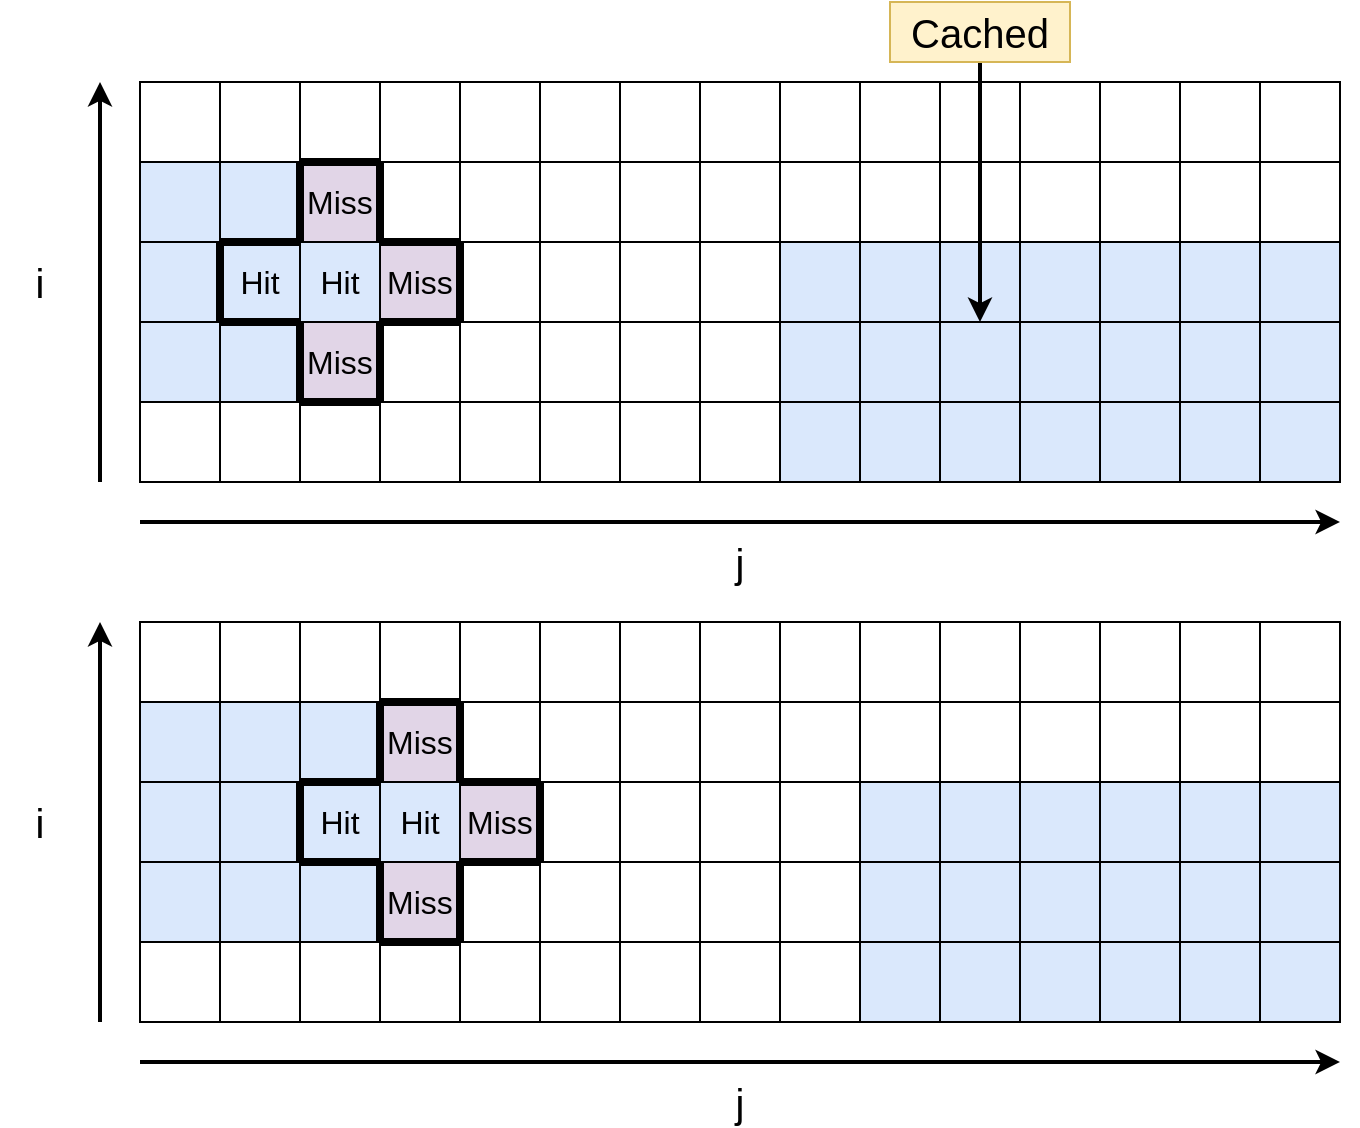 <mxfile version="12.4.2" type="device" pages="1"><diagram id="TdO3UHjlJURqPu-if2vi" name="Page-1"><mxGraphModel dx="946" dy="680" grid="1" gridSize="10" guides="1" tooltips="1" connect="1" arrows="1" fold="1" page="1" pageScale="1" pageWidth="827" pageHeight="1169" math="0" shadow="0"><root><mxCell id="0"/><mxCell id="1" parent="0"/><mxCell id="C2vR8Izr5pICX2LKf8de-58" value="" style="rounded=0;whiteSpace=wrap;html=1;strokeColor=#000000;" parent="1" vertex="1"><mxGeometry x="440" y="160" width="40" height="40" as="geometry"/></mxCell><mxCell id="C2vR8Izr5pICX2LKf8de-59" value="" style="rounded=0;whiteSpace=wrap;html=1;strokeColor=#000000;" parent="1" vertex="1"><mxGeometry x="480" y="160" width="40" height="40" as="geometry"/></mxCell><mxCell id="C2vR8Izr5pICX2LKf8de-60" value="" style="rounded=0;whiteSpace=wrap;html=1;strokeColor=#000000;" parent="1" vertex="1"><mxGeometry x="520" y="160" width="40" height="40" as="geometry"/></mxCell><mxCell id="C2vR8Izr5pICX2LKf8de-61" value="" style="rounded=0;whiteSpace=wrap;html=1;strokeColor=#000000;" parent="1" vertex="1"><mxGeometry x="560" y="160" width="40" height="40" as="geometry"/></mxCell><mxCell id="C2vR8Izr5pICX2LKf8de-62" value="" style="rounded=0;whiteSpace=wrap;html=1;strokeColor=#000000;" parent="1" vertex="1"><mxGeometry x="600" y="160" width="40" height="40" as="geometry"/></mxCell><mxCell id="C2vR8Izr5pICX2LKf8de-63" value="" style="rounded=0;whiteSpace=wrap;html=1;strokeColor=#000000;" parent="1" vertex="1"><mxGeometry x="640" y="160" width="40" height="40" as="geometry"/></mxCell><mxCell id="C2vR8Izr5pICX2LKf8de-74" value="" style="rounded=0;whiteSpace=wrap;html=1;strokeColor=#000000;" parent="1" vertex="1"><mxGeometry x="440" y="200" width="40" height="40" as="geometry"/></mxCell><mxCell id="C2vR8Izr5pICX2LKf8de-75" value="" style="rounded=0;whiteSpace=wrap;html=1;strokeColor=#000000;" parent="1" vertex="1"><mxGeometry x="480" y="200" width="40" height="40" as="geometry"/></mxCell><mxCell id="C2vR8Izr5pICX2LKf8de-76" value="" style="rounded=0;whiteSpace=wrap;html=1;strokeColor=#000000;" parent="1" vertex="1"><mxGeometry x="520" y="200" width="40" height="40" as="geometry"/></mxCell><mxCell id="C2vR8Izr5pICX2LKf8de-77" value="" style="rounded=0;whiteSpace=wrap;html=1;strokeColor=#000000;" parent="1" vertex="1"><mxGeometry x="560" y="200" width="40" height="40" as="geometry"/></mxCell><mxCell id="C2vR8Izr5pICX2LKf8de-78" value="" style="rounded=0;whiteSpace=wrap;html=1;strokeColor=#000000;" parent="1" vertex="1"><mxGeometry x="600" y="200" width="40" height="40" as="geometry"/></mxCell><mxCell id="C2vR8Izr5pICX2LKf8de-79" value="" style="rounded=0;whiteSpace=wrap;html=1;strokeColor=#000000;" parent="1" vertex="1"><mxGeometry x="640" y="200" width="40" height="40" as="geometry"/></mxCell><mxCell id="C2vR8Izr5pICX2LKf8de-89" value="" style="rounded=0;whiteSpace=wrap;html=1;fillColor=#dae8fc;strokeColor=#000000;" parent="1" vertex="1"><mxGeometry x="400" y="240" width="40" height="40" as="geometry"/></mxCell><mxCell id="C2vR8Izr5pICX2LKf8de-90" value="" style="rounded=0;whiteSpace=wrap;html=1;fillColor=#dae8fc;strokeColor=#000000;" parent="1" vertex="1"><mxGeometry x="440" y="240" width="40" height="40" as="geometry"/></mxCell><mxCell id="C2vR8Izr5pICX2LKf8de-91" value="" style="rounded=0;whiteSpace=wrap;html=1;fillColor=#dae8fc;strokeColor=#000000;" parent="1" vertex="1"><mxGeometry x="480" y="240" width="40" height="40" as="geometry"/></mxCell><mxCell id="C2vR8Izr5pICX2LKf8de-92" value="" style="rounded=0;whiteSpace=wrap;html=1;fillColor=#dae8fc;strokeColor=#000000;" parent="1" vertex="1"><mxGeometry x="520" y="240" width="40" height="40" as="geometry"/></mxCell><mxCell id="C2vR8Izr5pICX2LKf8de-93" value="" style="rounded=0;whiteSpace=wrap;html=1;fillColor=#dae8fc;strokeColor=#000000;" parent="1" vertex="1"><mxGeometry x="560" y="240" width="40" height="40" as="geometry"/></mxCell><mxCell id="C2vR8Izr5pICX2LKf8de-94" value="" style="rounded=0;whiteSpace=wrap;html=1;fillColor=#dae8fc;strokeColor=#000000;" parent="1" vertex="1"><mxGeometry x="600" y="240" width="40" height="40" as="geometry"/></mxCell><mxCell id="C2vR8Izr5pICX2LKf8de-95" value="" style="rounded=0;whiteSpace=wrap;html=1;fillColor=#dae8fc;strokeColor=#000000;" parent="1" vertex="1"><mxGeometry x="640" y="240" width="40" height="40" as="geometry"/></mxCell><mxCell id="C2vR8Izr5pICX2LKf8de-105" value="" style="rounded=0;whiteSpace=wrap;html=1;fillColor=#dae8fc;strokeColor=#000000;" parent="1" vertex="1"><mxGeometry x="400" y="280" width="40" height="40" as="geometry"/></mxCell><mxCell id="C2vR8Izr5pICX2LKf8de-106" value="" style="rounded=0;whiteSpace=wrap;html=1;fillColor=#dae8fc;strokeColor=#000000;" parent="1" vertex="1"><mxGeometry x="440" y="280" width="40" height="40" as="geometry"/></mxCell><mxCell id="C2vR8Izr5pICX2LKf8de-107" value="" style="rounded=0;whiteSpace=wrap;html=1;fillColor=#dae8fc;strokeColor=#000000;" parent="1" vertex="1"><mxGeometry x="480" y="280" width="40" height="40" as="geometry"/></mxCell><mxCell id="C2vR8Izr5pICX2LKf8de-108" value="" style="rounded=0;whiteSpace=wrap;html=1;fillColor=#dae8fc;strokeColor=#000000;" parent="1" vertex="1"><mxGeometry x="520" y="280" width="40" height="40" as="geometry"/></mxCell><mxCell id="C2vR8Izr5pICX2LKf8de-109" value="" style="rounded=0;whiteSpace=wrap;html=1;fillColor=#dae8fc;strokeColor=#000000;" parent="1" vertex="1"><mxGeometry x="560" y="280" width="40" height="40" as="geometry"/></mxCell><mxCell id="C2vR8Izr5pICX2LKf8de-110" value="" style="rounded=0;whiteSpace=wrap;html=1;fillColor=#dae8fc;strokeColor=#000000;" parent="1" vertex="1"><mxGeometry x="600" y="280" width="40" height="40" as="geometry"/></mxCell><mxCell id="C2vR8Izr5pICX2LKf8de-111" value="" style="rounded=0;whiteSpace=wrap;html=1;fillColor=#dae8fc;strokeColor=#000000;" parent="1" vertex="1"><mxGeometry x="640" y="280" width="40" height="40" as="geometry"/></mxCell><mxCell id="C2vR8Izr5pICX2LKf8de-121" value="" style="rounded=0;whiteSpace=wrap;html=1;fillColor=#dae8fc;strokeColor=#000000;" parent="1" vertex="1"><mxGeometry x="400" y="320" width="40" height="40" as="geometry"/></mxCell><mxCell id="C2vR8Izr5pICX2LKf8de-122" value="" style="rounded=0;whiteSpace=wrap;html=1;fillColor=#dae8fc;strokeColor=#000000;" parent="1" vertex="1"><mxGeometry x="440" y="320" width="40" height="40" as="geometry"/></mxCell><mxCell id="C2vR8Izr5pICX2LKf8de-123" value="" style="rounded=0;whiteSpace=wrap;html=1;fillColor=#dae8fc;strokeColor=#000000;" parent="1" vertex="1"><mxGeometry x="480" y="320" width="40" height="40" as="geometry"/></mxCell><mxCell id="C2vR8Izr5pICX2LKf8de-124" value="" style="rounded=0;whiteSpace=wrap;html=1;fillColor=#dae8fc;strokeColor=#000000;" parent="1" vertex="1"><mxGeometry x="520" y="320" width="40" height="40" as="geometry"/></mxCell><mxCell id="C2vR8Izr5pICX2LKf8de-125" value="" style="rounded=0;whiteSpace=wrap;html=1;fillColor=#dae8fc;strokeColor=#000000;" parent="1" vertex="1"><mxGeometry x="560" y="320" width="40" height="40" as="geometry"/></mxCell><mxCell id="C2vR8Izr5pICX2LKf8de-126" value="" style="rounded=0;whiteSpace=wrap;html=1;fillColor=#dae8fc;strokeColor=#000000;" parent="1" vertex="1"><mxGeometry x="600" y="320" width="40" height="40" as="geometry"/></mxCell><mxCell id="C2vR8Izr5pICX2LKf8de-127" value="" style="rounded=0;whiteSpace=wrap;html=1;fillColor=#dae8fc;strokeColor=#000000;" parent="1" vertex="1"><mxGeometry x="640" y="320" width="40" height="40" as="geometry"/></mxCell><mxCell id="C2vR8Izr5pICX2LKf8de-155" value="" style="endArrow=classic;html=1;strokeWidth=2;fontSize=16;exitX=0.5;exitY=1;exitDx=0;exitDy=0;entryX=0.5;entryY=0;entryDx=0;entryDy=0;strokeColor=#000000;" parent="1" target="C2vR8Izr5pICX2LKf8de-107" edge="1"><mxGeometry width="50" height="50" relative="1" as="geometry"><mxPoint x="500" y="150" as="sourcePoint"/><mxPoint x="60" y="430" as="targetPoint"/></mxGeometry></mxCell><mxCell id="C2vR8Izr5pICX2LKf8de-49" value="" style="rounded=0;whiteSpace=wrap;html=1;strokeColor=#000000;" parent="1" vertex="1"><mxGeometry x="80" y="160" width="40" height="40" as="geometry"/></mxCell><mxCell id="C2vR8Izr5pICX2LKf8de-50" value="" style="rounded=0;whiteSpace=wrap;html=1;strokeColor=#000000;" parent="1" vertex="1"><mxGeometry x="120" y="160" width="40" height="40" as="geometry"/></mxCell><mxCell id="C2vR8Izr5pICX2LKf8de-51" value="" style="rounded=0;whiteSpace=wrap;html=1;strokeColor=#000000;" parent="1" vertex="1"><mxGeometry x="160" y="160" width="40" height="40" as="geometry"/></mxCell><mxCell id="C2vR8Izr5pICX2LKf8de-52" value="" style="rounded=0;whiteSpace=wrap;html=1;strokeColor=#000000;" parent="1" vertex="1"><mxGeometry x="200" y="160" width="40" height="40" as="geometry"/></mxCell><mxCell id="C2vR8Izr5pICX2LKf8de-57" value="" style="rounded=0;whiteSpace=wrap;html=1;strokeColor=#000000;" parent="1" vertex="1"><mxGeometry x="400" y="160" width="40" height="40" as="geometry"/></mxCell><mxCell id="C2vR8Izr5pICX2LKf8de-65" value="" style="rounded=0;whiteSpace=wrap;html=1;fillColor=#dae8fc;strokeColor=#000000;" parent="1" vertex="1"><mxGeometry x="80" y="200" width="40" height="40" as="geometry"/></mxCell><mxCell id="C2vR8Izr5pICX2LKf8de-66" value="" style="rounded=0;whiteSpace=wrap;html=1;fillColor=#dae8fc;strokeColor=#000000;" parent="1" vertex="1"><mxGeometry x="120" y="200" width="40" height="40" as="geometry"/></mxCell><mxCell id="C2vR8Izr5pICX2LKf8de-67" value="&lt;font style=&quot;font-size: 16px&quot;&gt;Miss&lt;/font&gt;" style="rounded=0;whiteSpace=wrap;html=1;fillColor=#e1d5e7;strokeColor=#000000;" parent="1" vertex="1"><mxGeometry x="160" y="200" width="40" height="40" as="geometry"/></mxCell><mxCell id="C2vR8Izr5pICX2LKf8de-68" value="" style="rounded=0;whiteSpace=wrap;html=1;strokeColor=#000000;" parent="1" vertex="1"><mxGeometry x="200" y="200" width="40" height="40" as="geometry"/></mxCell><mxCell id="C2vR8Izr5pICX2LKf8de-73" value="" style="rounded=0;whiteSpace=wrap;html=1;strokeColor=#000000;" parent="1" vertex="1"><mxGeometry x="400" y="200" width="40" height="40" as="geometry"/></mxCell><mxCell id="C2vR8Izr5pICX2LKf8de-81" value="" style="rounded=0;whiteSpace=wrap;html=1;fillColor=#dae8fc;strokeColor=#000000;" parent="1" vertex="1"><mxGeometry x="80" y="240" width="40" height="40" as="geometry"/></mxCell><mxCell id="C2vR8Izr5pICX2LKf8de-153" value="" style="edgeStyle=orthogonalEdgeStyle;rounded=0;orthogonalLoop=1;jettySize=auto;html=1;strokeWidth=2;fontSize=16;strokeColor=#000000;" parent="1" source="C2vR8Izr5pICX2LKf8de-82" edge="1"><mxGeometry relative="1" as="geometry"><mxPoint x="240" y="260" as="targetPoint"/></mxGeometry></mxCell><mxCell id="C2vR8Izr5pICX2LKf8de-82" value="&lt;font style=&quot;font-size: 16px&quot;&gt;Hit&lt;/font&gt;" style="rounded=0;whiteSpace=wrap;html=1;fillColor=#dae8fc;strokeColor=#000000;" parent="1" vertex="1"><mxGeometry x="120" y="240" width="40" height="40" as="geometry"/></mxCell><mxCell id="C2vR8Izr5pICX2LKf8de-83" value="&lt;span style=&quot;font-size: 16px ; white-space: normal&quot;&gt;Hit&lt;/span&gt;" style="rounded=0;whiteSpace=wrap;html=1;fillColor=#dae8fc;strokeColor=#000000;" parent="1" vertex="1"><mxGeometry x="160" y="240" width="40" height="40" as="geometry"/></mxCell><mxCell id="C2vR8Izr5pICX2LKf8de-84" value="&lt;font style=&quot;font-size: 16px&quot;&gt;Miss&lt;/font&gt;" style="rounded=0;whiteSpace=wrap;html=1;fillColor=#e1d5e7;strokeColor=#000000;" parent="1" vertex="1"><mxGeometry x="200" y="240" width="40" height="40" as="geometry"/></mxCell><mxCell id="C2vR8Izr5pICX2LKf8de-97" value="" style="rounded=0;whiteSpace=wrap;html=1;fillColor=#dae8fc;strokeColor=#000000;" parent="1" vertex="1"><mxGeometry x="80" y="280" width="40" height="40" as="geometry"/></mxCell><mxCell id="C2vR8Izr5pICX2LKf8de-98" value="" style="rounded=0;whiteSpace=wrap;html=1;fillColor=#dae8fc;strokeColor=#000000;" parent="1" vertex="1"><mxGeometry x="120" y="280" width="40" height="40" as="geometry"/></mxCell><mxCell id="C2vR8Izr5pICX2LKf8de-99" value="&lt;font style=&quot;font-size: 16px&quot;&gt;Miss&lt;/font&gt;" style="rounded=0;whiteSpace=wrap;html=1;fillColor=#e1d5e7;strokeColor=#000000;" parent="1" vertex="1"><mxGeometry x="160" y="280" width="40" height="40" as="geometry"/></mxCell><mxCell id="C2vR8Izr5pICX2LKf8de-100" value="" style="rounded=0;whiteSpace=wrap;html=1;" parent="1" vertex="1"><mxGeometry x="200" y="280" width="40" height="40" as="geometry"/></mxCell><mxCell id="C2vR8Izr5pICX2LKf8de-113" value="" style="rounded=0;whiteSpace=wrap;html=1;strokeColor=#000000;" parent="1" vertex="1"><mxGeometry x="80" y="320" width="40" height="40" as="geometry"/></mxCell><mxCell id="C2vR8Izr5pICX2LKf8de-114" value="" style="rounded=0;whiteSpace=wrap;html=1;strokeColor=#000000;" parent="1" vertex="1"><mxGeometry x="120" y="320" width="40" height="40" as="geometry"/></mxCell><mxCell id="C2vR8Izr5pICX2LKf8de-115" value="" style="rounded=0;whiteSpace=wrap;html=1;strokeColor=#000000;" parent="1" vertex="1"><mxGeometry x="160" y="320" width="40" height="40" as="geometry"/></mxCell><mxCell id="C2vR8Izr5pICX2LKf8de-116" value="" style="rounded=0;whiteSpace=wrap;html=1;strokeColor=#000000;" parent="1" vertex="1"><mxGeometry x="200" y="320" width="40" height="40" as="geometry"/></mxCell><mxCell id="C2vR8Izr5pICX2LKf8de-129" value="" style="endArrow=classic;html=1;strokeWidth=2;" parent="1" edge="1"><mxGeometry width="50" height="50" relative="1" as="geometry"><mxPoint x="80" y="380" as="sourcePoint"/><mxPoint x="680" y="380" as="targetPoint"/></mxGeometry></mxCell><mxCell id="C2vR8Izr5pICX2LKf8de-131" value="j" style="text;html=1;strokeColor=none;fillColor=none;align=center;verticalAlign=middle;whiteSpace=wrap;rounded=0;fontSize=20;" parent="1" vertex="1"><mxGeometry x="360" y="390" width="40" height="20" as="geometry"/></mxCell><mxCell id="C2vR8Izr5pICX2LKf8de-132" value="" style="endArrow=classic;html=1;strokeWidth=2;fontSize=20;" parent="1" edge="1"><mxGeometry width="50" height="50" relative="1" as="geometry"><mxPoint x="60" y="360" as="sourcePoint"/><mxPoint x="60" y="160" as="targetPoint"/></mxGeometry></mxCell><mxCell id="C2vR8Izr5pICX2LKf8de-133" value="i" style="text;html=1;strokeColor=none;fillColor=none;align=center;verticalAlign=middle;whiteSpace=wrap;rounded=0;fontSize=20;" parent="1" vertex="1"><mxGeometry x="10" y="250" width="40" height="20" as="geometry"/></mxCell><mxCell id="C2vR8Izr5pICX2LKf8de-149" value="Cached" style="text;html=1;strokeColor=#d6b656;fillColor=#fff2cc;align=center;verticalAlign=middle;whiteSpace=wrap;rounded=0;fontSize=20;" parent="1" vertex="1"><mxGeometry x="455" y="120" width="90" height="30" as="geometry"/></mxCell><mxCell id="3t8uui_jC-bCNlxJHtK0-1" value="" style="rounded=0;whiteSpace=wrap;html=1;strokeColor=#000000;" parent="1" vertex="1"><mxGeometry x="360" y="240" width="40" height="40" as="geometry"/></mxCell><mxCell id="3t8uui_jC-bCNlxJHtK0-2" value="" style="rounded=0;whiteSpace=wrap;html=1;strokeColor=#000000;" parent="1" vertex="1"><mxGeometry x="360" y="280" width="40" height="40" as="geometry"/></mxCell><mxCell id="3t8uui_jC-bCNlxJHtK0-3" value="" style="rounded=0;whiteSpace=wrap;html=1;strokeColor=#000000;" parent="1" vertex="1"><mxGeometry x="360" y="320" width="40" height="40" as="geometry"/></mxCell><mxCell id="3t8uui_jC-bCNlxJHtK0-4" value="" style="rounded=0;whiteSpace=wrap;html=1;strokeColor=#000000;" parent="1" vertex="1"><mxGeometry x="360" y="160" width="40" height="40" as="geometry"/></mxCell><mxCell id="3t8uui_jC-bCNlxJHtK0-5" value="" style="rounded=0;whiteSpace=wrap;html=1;strokeColor=#000000;" parent="1" vertex="1"><mxGeometry x="360" y="200" width="40" height="40" as="geometry"/></mxCell><mxCell id="3t8uui_jC-bCNlxJHtK0-6" value="" style="rounded=0;whiteSpace=wrap;html=1;strokeColor=#000000;" parent="1" vertex="1"><mxGeometry x="320" y="240" width="40" height="40" as="geometry"/></mxCell><mxCell id="3t8uui_jC-bCNlxJHtK0-7" value="" style="rounded=0;whiteSpace=wrap;html=1;strokeColor=#000000;" parent="1" vertex="1"><mxGeometry x="320" y="280" width="40" height="40" as="geometry"/></mxCell><mxCell id="3t8uui_jC-bCNlxJHtK0-8" value="" style="rounded=0;whiteSpace=wrap;html=1;strokeColor=#000000;" parent="1" vertex="1"><mxGeometry x="320" y="320" width="40" height="40" as="geometry"/></mxCell><mxCell id="3t8uui_jC-bCNlxJHtK0-9" value="" style="rounded=0;whiteSpace=wrap;html=1;strokeColor=#000000;" parent="1" vertex="1"><mxGeometry x="320" y="160" width="40" height="40" as="geometry"/></mxCell><mxCell id="3t8uui_jC-bCNlxJHtK0-10" value="" style="rounded=0;whiteSpace=wrap;html=1;strokeColor=#000000;" parent="1" vertex="1"><mxGeometry x="320" y="200" width="40" height="40" as="geometry"/></mxCell><mxCell id="3t8uui_jC-bCNlxJHtK0-11" value="" style="rounded=0;whiteSpace=wrap;html=1;strokeColor=#000000;" parent="1" vertex="1"><mxGeometry x="280" y="240" width="40" height="40" as="geometry"/></mxCell><mxCell id="3t8uui_jC-bCNlxJHtK0-12" value="" style="rounded=0;whiteSpace=wrap;html=1;strokeColor=#000000;" parent="1" vertex="1"><mxGeometry x="280" y="280" width="40" height="40" as="geometry"/></mxCell><mxCell id="3t8uui_jC-bCNlxJHtK0-13" value="" style="rounded=0;whiteSpace=wrap;html=1;strokeColor=#000000;" parent="1" vertex="1"><mxGeometry x="280" y="320" width="40" height="40" as="geometry"/></mxCell><mxCell id="3t8uui_jC-bCNlxJHtK0-14" value="" style="rounded=0;whiteSpace=wrap;html=1;strokeColor=#000000;" parent="1" vertex="1"><mxGeometry x="280" y="160" width="40" height="40" as="geometry"/></mxCell><mxCell id="3t8uui_jC-bCNlxJHtK0-15" value="" style="rounded=0;whiteSpace=wrap;html=1;strokeColor=#000000;" parent="1" vertex="1"><mxGeometry x="280" y="200" width="40" height="40" as="geometry"/></mxCell><mxCell id="3t8uui_jC-bCNlxJHtK0-16" value="" style="rounded=0;whiteSpace=wrap;html=1;strokeColor=#000000;" parent="1" vertex="1"><mxGeometry x="240" y="240" width="40" height="40" as="geometry"/></mxCell><mxCell id="3t8uui_jC-bCNlxJHtK0-17" value="" style="rounded=0;whiteSpace=wrap;html=1;strokeColor=#000000;" parent="1" vertex="1"><mxGeometry x="240" y="280" width="40" height="40" as="geometry"/></mxCell><mxCell id="3t8uui_jC-bCNlxJHtK0-18" value="" style="rounded=0;whiteSpace=wrap;html=1;strokeColor=#000000;" parent="1" vertex="1"><mxGeometry x="240" y="320" width="40" height="40" as="geometry"/></mxCell><mxCell id="3t8uui_jC-bCNlxJHtK0-19" value="" style="rounded=0;whiteSpace=wrap;html=1;strokeColor=#000000;" parent="1" vertex="1"><mxGeometry x="240" y="160" width="40" height="40" as="geometry"/></mxCell><mxCell id="3t8uui_jC-bCNlxJHtK0-20" value="" style="rounded=0;whiteSpace=wrap;html=1;strokeColor=#000000;" parent="1" vertex="1"><mxGeometry x="240" y="200" width="40" height="40" as="geometry"/></mxCell><mxCell id="3t8uui_jC-bCNlxJHtK0-21" value="" style="rounded=0;whiteSpace=wrap;html=1;strokeColor=#000000;" parent="1" vertex="1"><mxGeometry x="480" y="430" width="40" height="40" as="geometry"/></mxCell><mxCell id="3t8uui_jC-bCNlxJHtK0-22" value="" style="rounded=0;whiteSpace=wrap;html=1;strokeColor=#000000;" parent="1" vertex="1"><mxGeometry x="520" y="430" width="40" height="40" as="geometry"/></mxCell><mxCell id="3t8uui_jC-bCNlxJHtK0-23" value="" style="rounded=0;whiteSpace=wrap;html=1;strokeColor=#000000;" parent="1" vertex="1"><mxGeometry x="560" y="430" width="40" height="40" as="geometry"/></mxCell><mxCell id="3t8uui_jC-bCNlxJHtK0-24" value="" style="rounded=0;whiteSpace=wrap;html=1;strokeColor=#000000;" parent="1" vertex="1"><mxGeometry x="600" y="430" width="40" height="40" as="geometry"/></mxCell><mxCell id="3t8uui_jC-bCNlxJHtK0-25" value="" style="rounded=0;whiteSpace=wrap;html=1;strokeColor=#000000;" parent="1" vertex="1"><mxGeometry x="640" y="430" width="40" height="40" as="geometry"/></mxCell><mxCell id="3t8uui_jC-bCNlxJHtK0-27" value="" style="rounded=0;whiteSpace=wrap;html=1;strokeColor=#000000;" parent="1" vertex="1"><mxGeometry x="480" y="470" width="40" height="40" as="geometry"/></mxCell><mxCell id="3t8uui_jC-bCNlxJHtK0-28" value="" style="rounded=0;whiteSpace=wrap;html=1;strokeColor=#000000;" parent="1" vertex="1"><mxGeometry x="520" y="470" width="40" height="40" as="geometry"/></mxCell><mxCell id="3t8uui_jC-bCNlxJHtK0-29" value="" style="rounded=0;whiteSpace=wrap;html=1;strokeColor=#000000;" parent="1" vertex="1"><mxGeometry x="560" y="470" width="40" height="40" as="geometry"/></mxCell><mxCell id="3t8uui_jC-bCNlxJHtK0-30" value="" style="rounded=0;whiteSpace=wrap;html=1;strokeColor=#000000;" parent="1" vertex="1"><mxGeometry x="600" y="470" width="40" height="40" as="geometry"/></mxCell><mxCell id="3t8uui_jC-bCNlxJHtK0-31" value="" style="rounded=0;whiteSpace=wrap;html=1;strokeColor=#000000;" parent="1" vertex="1"><mxGeometry x="640" y="470" width="40" height="40" as="geometry"/></mxCell><mxCell id="3t8uui_jC-bCNlxJHtK0-33" value="" style="rounded=0;whiteSpace=wrap;html=1;fillColor=#dae8fc;strokeColor=#000000;" parent="1" vertex="1"><mxGeometry x="440" y="510" width="40" height="40" as="geometry"/></mxCell><mxCell id="3t8uui_jC-bCNlxJHtK0-34" value="" style="rounded=0;whiteSpace=wrap;html=1;fillColor=#dae8fc;strokeColor=#000000;" parent="1" vertex="1"><mxGeometry x="480" y="510" width="40" height="40" as="geometry"/></mxCell><mxCell id="3t8uui_jC-bCNlxJHtK0-35" value="" style="rounded=0;whiteSpace=wrap;html=1;fillColor=#dae8fc;strokeColor=#000000;" parent="1" vertex="1"><mxGeometry x="520" y="510" width="40" height="40" as="geometry"/></mxCell><mxCell id="3t8uui_jC-bCNlxJHtK0-36" value="" style="rounded=0;whiteSpace=wrap;html=1;fillColor=#dae8fc;strokeColor=#000000;" parent="1" vertex="1"><mxGeometry x="560" y="510" width="40" height="40" as="geometry"/></mxCell><mxCell id="3t8uui_jC-bCNlxJHtK0-37" value="" style="rounded=0;whiteSpace=wrap;html=1;fillColor=#dae8fc;strokeColor=#000000;" parent="1" vertex="1"><mxGeometry x="600" y="510" width="40" height="40" as="geometry"/></mxCell><mxCell id="3t8uui_jC-bCNlxJHtK0-38" value="" style="rounded=0;whiteSpace=wrap;html=1;fillColor=#dae8fc;strokeColor=#000000;" parent="1" vertex="1"><mxGeometry x="640" y="510" width="40" height="40" as="geometry"/></mxCell><mxCell id="3t8uui_jC-bCNlxJHtK0-40" value="" style="rounded=0;whiteSpace=wrap;html=1;fillColor=#dae8fc;strokeColor=#000000;" parent="1" vertex="1"><mxGeometry x="440" y="550" width="40" height="40" as="geometry"/></mxCell><mxCell id="3t8uui_jC-bCNlxJHtK0-41" value="" style="rounded=0;whiteSpace=wrap;html=1;fillColor=#dae8fc;strokeColor=#000000;" parent="1" vertex="1"><mxGeometry x="480" y="550" width="40" height="40" as="geometry"/></mxCell><mxCell id="3t8uui_jC-bCNlxJHtK0-42" value="" style="rounded=0;whiteSpace=wrap;html=1;fillColor=#dae8fc;strokeColor=#000000;" parent="1" vertex="1"><mxGeometry x="520" y="550" width="40" height="40" as="geometry"/></mxCell><mxCell id="3t8uui_jC-bCNlxJHtK0-43" value="" style="rounded=0;whiteSpace=wrap;html=1;fillColor=#dae8fc;strokeColor=#000000;" parent="1" vertex="1"><mxGeometry x="560" y="550" width="40" height="40" as="geometry"/></mxCell><mxCell id="3t8uui_jC-bCNlxJHtK0-44" value="" style="rounded=0;whiteSpace=wrap;html=1;fillColor=#dae8fc;strokeColor=#000000;" parent="1" vertex="1"><mxGeometry x="600" y="550" width="40" height="40" as="geometry"/></mxCell><mxCell id="3t8uui_jC-bCNlxJHtK0-45" value="" style="rounded=0;whiteSpace=wrap;html=1;fillColor=#dae8fc;strokeColor=#000000;" parent="1" vertex="1"><mxGeometry x="640" y="550" width="40" height="40" as="geometry"/></mxCell><mxCell id="3t8uui_jC-bCNlxJHtK0-47" value="" style="rounded=0;whiteSpace=wrap;html=1;fillColor=#dae8fc;strokeColor=#000000;" parent="1" vertex="1"><mxGeometry x="440" y="590" width="40" height="40" as="geometry"/></mxCell><mxCell id="3t8uui_jC-bCNlxJHtK0-48" value="" style="rounded=0;whiteSpace=wrap;html=1;fillColor=#dae8fc;strokeColor=#000000;" parent="1" vertex="1"><mxGeometry x="480" y="590" width="40" height="40" as="geometry"/></mxCell><mxCell id="3t8uui_jC-bCNlxJHtK0-49" value="" style="rounded=0;whiteSpace=wrap;html=1;fillColor=#dae8fc;strokeColor=#000000;" parent="1" vertex="1"><mxGeometry x="520" y="590" width="40" height="40" as="geometry"/></mxCell><mxCell id="3t8uui_jC-bCNlxJHtK0-50" value="" style="rounded=0;whiteSpace=wrap;html=1;fillColor=#dae8fc;strokeColor=#000000;" parent="1" vertex="1"><mxGeometry x="560" y="590" width="40" height="40" as="geometry"/></mxCell><mxCell id="3t8uui_jC-bCNlxJHtK0-51" value="" style="rounded=0;whiteSpace=wrap;html=1;fillColor=#dae8fc;strokeColor=#000000;" parent="1" vertex="1"><mxGeometry x="600" y="590" width="40" height="40" as="geometry"/></mxCell><mxCell id="3t8uui_jC-bCNlxJHtK0-52" value="" style="rounded=0;whiteSpace=wrap;html=1;fillColor=#dae8fc;strokeColor=#000000;" parent="1" vertex="1"><mxGeometry x="640" y="590" width="40" height="40" as="geometry"/></mxCell><mxCell id="3t8uui_jC-bCNlxJHtK0-54" value="" style="rounded=0;whiteSpace=wrap;html=1;strokeColor=#000000;" parent="1" vertex="1"><mxGeometry x="120" y="430" width="40" height="40" as="geometry"/></mxCell><mxCell id="3t8uui_jC-bCNlxJHtK0-55" value="" style="rounded=0;whiteSpace=wrap;html=1;strokeColor=#000000;" parent="1" vertex="1"><mxGeometry x="160" y="430" width="40" height="40" as="geometry"/></mxCell><mxCell id="3t8uui_jC-bCNlxJHtK0-56" value="" style="rounded=0;whiteSpace=wrap;html=1;strokeColor=#000000;" parent="1" vertex="1"><mxGeometry x="200" y="430" width="40" height="40" as="geometry"/></mxCell><mxCell id="3t8uui_jC-bCNlxJHtK0-57" value="" style="rounded=0;whiteSpace=wrap;html=1;strokeColor=#000000;" parent="1" vertex="1"><mxGeometry x="240" y="430" width="40" height="40" as="geometry"/></mxCell><mxCell id="3t8uui_jC-bCNlxJHtK0-58" value="" style="rounded=0;whiteSpace=wrap;html=1;strokeColor=#000000;" parent="1" vertex="1"><mxGeometry x="440" y="430" width="40" height="40" as="geometry"/></mxCell><mxCell id="3t8uui_jC-bCNlxJHtK0-59" value="" style="rounded=0;whiteSpace=wrap;html=1;fillColor=#dae8fc;strokeColor=#000000;" parent="1" vertex="1"><mxGeometry x="120" y="470" width="40" height="40" as="geometry"/></mxCell><mxCell id="3t8uui_jC-bCNlxJHtK0-60" value="" style="rounded=0;whiteSpace=wrap;html=1;fillColor=#dae8fc;strokeColor=#000000;" parent="1" vertex="1"><mxGeometry x="160" y="470" width="40" height="40" as="geometry"/></mxCell><mxCell id="3t8uui_jC-bCNlxJHtK0-61" value="&lt;font style=&quot;font-size: 16px&quot;&gt;Miss&lt;/font&gt;" style="rounded=0;whiteSpace=wrap;html=1;fillColor=#e1d5e7;strokeColor=#000000;" parent="1" vertex="1"><mxGeometry x="200" y="470" width="40" height="40" as="geometry"/></mxCell><mxCell id="3t8uui_jC-bCNlxJHtK0-62" value="" style="rounded=0;whiteSpace=wrap;html=1;strokeColor=#000000;" parent="1" vertex="1"><mxGeometry x="240" y="470" width="40" height="40" as="geometry"/></mxCell><mxCell id="3t8uui_jC-bCNlxJHtK0-63" value="" style="rounded=0;whiteSpace=wrap;html=1;strokeColor=#000000;" parent="1" vertex="1"><mxGeometry x="440" y="470" width="40" height="40" as="geometry"/></mxCell><mxCell id="3t8uui_jC-bCNlxJHtK0-64" value="" style="rounded=0;whiteSpace=wrap;html=1;fillColor=#dae8fc;strokeColor=#000000;" parent="1" vertex="1"><mxGeometry x="120" y="510" width="40" height="40" as="geometry"/></mxCell><mxCell id="3t8uui_jC-bCNlxJHtK0-65" value="" style="edgeStyle=orthogonalEdgeStyle;rounded=0;orthogonalLoop=1;jettySize=auto;html=1;strokeWidth=2;fontSize=16;strokeColor=#000000;" parent="1" source="3t8uui_jC-bCNlxJHtK0-66" edge="1"><mxGeometry relative="1" as="geometry"><mxPoint x="280" y="530" as="targetPoint"/></mxGeometry></mxCell><mxCell id="3t8uui_jC-bCNlxJHtK0-66" value="&lt;font style=&quot;font-size: 16px&quot;&gt;Hit&lt;/font&gt;" style="rounded=0;whiteSpace=wrap;html=1;fillColor=#dae8fc;strokeColor=#000000;" parent="1" vertex="1"><mxGeometry x="160" y="510" width="40" height="40" as="geometry"/></mxCell><mxCell id="3t8uui_jC-bCNlxJHtK0-67" value="&lt;span style=&quot;font-size: 16px ; white-space: normal&quot;&gt;Hit&lt;/span&gt;" style="rounded=0;whiteSpace=wrap;html=1;fillColor=#dae8fc;strokeColor=#000000;" parent="1" vertex="1"><mxGeometry x="200" y="510" width="40" height="40" as="geometry"/></mxCell><mxCell id="3t8uui_jC-bCNlxJHtK0-68" value="&lt;font style=&quot;font-size: 16px&quot;&gt;Miss&lt;/font&gt;" style="rounded=0;whiteSpace=wrap;html=1;fillColor=#e1d5e7;strokeColor=#000000;" parent="1" vertex="1"><mxGeometry x="240" y="510" width="40" height="40" as="geometry"/></mxCell><mxCell id="3t8uui_jC-bCNlxJHtK0-69" value="" style="rounded=0;whiteSpace=wrap;html=1;fillColor=#dae8fc;strokeColor=#000000;" parent="1" vertex="1"><mxGeometry x="120" y="550" width="40" height="40" as="geometry"/></mxCell><mxCell id="3t8uui_jC-bCNlxJHtK0-70" value="" style="rounded=0;whiteSpace=wrap;html=1;fillColor=#dae8fc;strokeColor=#000000;" parent="1" vertex="1"><mxGeometry x="160" y="550" width="40" height="40" as="geometry"/></mxCell><mxCell id="3t8uui_jC-bCNlxJHtK0-71" value="&lt;font style=&quot;font-size: 16px&quot;&gt;Miss&lt;/font&gt;" style="rounded=0;whiteSpace=wrap;html=1;fillColor=#e1d5e7;strokeColor=#000000;" parent="1" vertex="1"><mxGeometry x="200" y="550" width="40" height="40" as="geometry"/></mxCell><mxCell id="3t8uui_jC-bCNlxJHtK0-72" value="" style="rounded=0;whiteSpace=wrap;html=1;" parent="1" vertex="1"><mxGeometry x="240" y="550" width="40" height="40" as="geometry"/></mxCell><mxCell id="3t8uui_jC-bCNlxJHtK0-73" value="" style="rounded=0;whiteSpace=wrap;html=1;strokeColor=#000000;" parent="1" vertex="1"><mxGeometry x="120" y="590" width="40" height="40" as="geometry"/></mxCell><mxCell id="3t8uui_jC-bCNlxJHtK0-74" value="" style="rounded=0;whiteSpace=wrap;html=1;strokeColor=#000000;" parent="1" vertex="1"><mxGeometry x="160" y="590" width="40" height="40" as="geometry"/></mxCell><mxCell id="3t8uui_jC-bCNlxJHtK0-75" value="" style="rounded=0;whiteSpace=wrap;html=1;strokeColor=#000000;" parent="1" vertex="1"><mxGeometry x="200" y="590" width="40" height="40" as="geometry"/></mxCell><mxCell id="3t8uui_jC-bCNlxJHtK0-76" value="" style="rounded=0;whiteSpace=wrap;html=1;strokeColor=#000000;" parent="1" vertex="1"><mxGeometry x="240" y="590" width="40" height="40" as="geometry"/></mxCell><mxCell id="3t8uui_jC-bCNlxJHtK0-77" value="" style="endArrow=classic;html=1;strokeWidth=2;" parent="1" edge="1"><mxGeometry width="50" height="50" relative="1" as="geometry"><mxPoint x="80" y="650" as="sourcePoint"/><mxPoint x="680" y="650" as="targetPoint"/></mxGeometry></mxCell><mxCell id="3t8uui_jC-bCNlxJHtK0-78" value="j" style="text;html=1;strokeColor=none;fillColor=none;align=center;verticalAlign=middle;whiteSpace=wrap;rounded=0;fontSize=20;" parent="1" vertex="1"><mxGeometry x="360" y="660" width="40" height="20" as="geometry"/></mxCell><mxCell id="3t8uui_jC-bCNlxJHtK0-79" value="" style="endArrow=classic;html=1;strokeWidth=2;fontSize=20;" parent="1" edge="1"><mxGeometry width="50" height="50" relative="1" as="geometry"><mxPoint x="60" y="630" as="sourcePoint"/><mxPoint x="60" y="430" as="targetPoint"/></mxGeometry></mxCell><mxCell id="3t8uui_jC-bCNlxJHtK0-80" value="i" style="text;html=1;strokeColor=none;fillColor=none;align=center;verticalAlign=middle;whiteSpace=wrap;rounded=0;fontSize=20;" parent="1" vertex="1"><mxGeometry x="10" y="520" width="40" height="20" as="geometry"/></mxCell><mxCell id="3t8uui_jC-bCNlxJHtK0-81" value="" style="group;strokeColor=#000000;" parent="1" vertex="1" connectable="0"><mxGeometry x="160" y="470" width="120" height="120" as="geometry"/></mxCell><mxCell id="3t8uui_jC-bCNlxJHtK0-94" value="" style="rounded=0;whiteSpace=wrap;html=1;strokeColor=#000000;" parent="1" vertex="1"><mxGeometry x="400" y="510" width="40" height="40" as="geometry"/></mxCell><mxCell id="3t8uui_jC-bCNlxJHtK0-95" value="" style="rounded=0;whiteSpace=wrap;html=1;strokeColor=#000000;" parent="1" vertex="1"><mxGeometry x="400" y="550" width="40" height="40" as="geometry"/></mxCell><mxCell id="3t8uui_jC-bCNlxJHtK0-96" value="" style="rounded=0;whiteSpace=wrap;html=1;strokeColor=#000000;" parent="1" vertex="1"><mxGeometry x="400" y="590" width="40" height="40" as="geometry"/></mxCell><mxCell id="3t8uui_jC-bCNlxJHtK0-97" value="" style="rounded=0;whiteSpace=wrap;html=1;strokeColor=#000000;" parent="1" vertex="1"><mxGeometry x="400" y="430" width="40" height="40" as="geometry"/></mxCell><mxCell id="3t8uui_jC-bCNlxJHtK0-98" value="" style="rounded=0;whiteSpace=wrap;html=1;strokeColor=#000000;" parent="1" vertex="1"><mxGeometry x="400" y="470" width="40" height="40" as="geometry"/></mxCell><mxCell id="3t8uui_jC-bCNlxJHtK0-99" value="" style="rounded=0;whiteSpace=wrap;html=1;strokeColor=#000000;" parent="1" vertex="1"><mxGeometry x="360" y="510" width="40" height="40" as="geometry"/></mxCell><mxCell id="3t8uui_jC-bCNlxJHtK0-100" value="" style="rounded=0;whiteSpace=wrap;html=1;strokeColor=#000000;" parent="1" vertex="1"><mxGeometry x="360" y="550" width="40" height="40" as="geometry"/></mxCell><mxCell id="3t8uui_jC-bCNlxJHtK0-101" value="" style="rounded=0;whiteSpace=wrap;html=1;strokeColor=#000000;" parent="1" vertex="1"><mxGeometry x="360" y="590" width="40" height="40" as="geometry"/></mxCell><mxCell id="3t8uui_jC-bCNlxJHtK0-102" value="" style="rounded=0;whiteSpace=wrap;html=1;strokeColor=#000000;" parent="1" vertex="1"><mxGeometry x="360" y="430" width="40" height="40" as="geometry"/></mxCell><mxCell id="3t8uui_jC-bCNlxJHtK0-103" value="" style="rounded=0;whiteSpace=wrap;html=1;strokeColor=#000000;" parent="1" vertex="1"><mxGeometry x="360" y="470" width="40" height="40" as="geometry"/></mxCell><mxCell id="3t8uui_jC-bCNlxJHtK0-104" value="" style="rounded=0;whiteSpace=wrap;html=1;strokeColor=#000000;" parent="1" vertex="1"><mxGeometry x="320" y="510" width="40" height="40" as="geometry"/></mxCell><mxCell id="3t8uui_jC-bCNlxJHtK0-105" value="" style="rounded=0;whiteSpace=wrap;html=1;strokeColor=#000000;" parent="1" vertex="1"><mxGeometry x="320" y="550" width="40" height="40" as="geometry"/></mxCell><mxCell id="3t8uui_jC-bCNlxJHtK0-106" value="" style="rounded=0;whiteSpace=wrap;html=1;strokeColor=#000000;" parent="1" vertex="1"><mxGeometry x="320" y="590" width="40" height="40" as="geometry"/></mxCell><mxCell id="3t8uui_jC-bCNlxJHtK0-107" value="" style="rounded=0;whiteSpace=wrap;html=1;strokeColor=#000000;" parent="1" vertex="1"><mxGeometry x="320" y="430" width="40" height="40" as="geometry"/></mxCell><mxCell id="3t8uui_jC-bCNlxJHtK0-108" value="" style="rounded=0;whiteSpace=wrap;html=1;strokeColor=#000000;" parent="1" vertex="1"><mxGeometry x="320" y="470" width="40" height="40" as="geometry"/></mxCell><mxCell id="3t8uui_jC-bCNlxJHtK0-109" value="" style="rounded=0;whiteSpace=wrap;html=1;strokeColor=#000000;" parent="1" vertex="1"><mxGeometry x="280" y="510" width="40" height="40" as="geometry"/></mxCell><mxCell id="3t8uui_jC-bCNlxJHtK0-110" value="" style="rounded=0;whiteSpace=wrap;html=1;strokeColor=#000000;" parent="1" vertex="1"><mxGeometry x="280" y="550" width="40" height="40" as="geometry"/></mxCell><mxCell id="3t8uui_jC-bCNlxJHtK0-111" value="" style="rounded=0;whiteSpace=wrap;html=1;strokeColor=#000000;" parent="1" vertex="1"><mxGeometry x="280" y="590" width="40" height="40" as="geometry"/></mxCell><mxCell id="3t8uui_jC-bCNlxJHtK0-112" value="" style="rounded=0;whiteSpace=wrap;html=1;strokeColor=#000000;" parent="1" vertex="1"><mxGeometry x="280" y="430" width="40" height="40" as="geometry"/></mxCell><mxCell id="3t8uui_jC-bCNlxJHtK0-113" value="" style="rounded=0;whiteSpace=wrap;html=1;strokeColor=#000000;" parent="1" vertex="1"><mxGeometry x="280" y="470" width="40" height="40" as="geometry"/></mxCell><mxCell id="3t8uui_jC-bCNlxJHtK0-207" value="" style="rounded=0;whiteSpace=wrap;html=1;fillColor=#dae8fc;strokeColor=#000000;" parent="1" vertex="1"><mxGeometry x="80" y="510" width="40" height="40" as="geometry"/></mxCell><mxCell id="3t8uui_jC-bCNlxJHtK0-208" value="" style="rounded=0;whiteSpace=wrap;html=1;fillColor=#dae8fc;strokeColor=#000000;" parent="1" vertex="1"><mxGeometry x="80" y="550" width="40" height="40" as="geometry"/></mxCell><mxCell id="3t8uui_jC-bCNlxJHtK0-209" value="" style="rounded=0;whiteSpace=wrap;html=1;strokeColor=#000000;" parent="1" vertex="1"><mxGeometry x="80" y="590" width="40" height="40" as="geometry"/></mxCell><mxCell id="3t8uui_jC-bCNlxJHtK0-210" value="" style="rounded=0;whiteSpace=wrap;html=1;strokeColor=#000000;" parent="1" vertex="1"><mxGeometry x="80" y="430" width="40" height="40" as="geometry"/></mxCell><mxCell id="3t8uui_jC-bCNlxJHtK0-211" value="" style="rounded=0;whiteSpace=wrap;html=1;fillColor=#dae8fc;strokeColor=#000000;" parent="1" vertex="1"><mxGeometry x="80" y="470" width="40" height="40" as="geometry"/></mxCell><mxCell id="3t8uui_jC-bCNlxJHtK0-212" value="" style="group" parent="1" vertex="1" connectable="0"><mxGeometry x="120" y="200" width="120" height="120" as="geometry"/></mxCell><mxCell id="C2vR8Izr5pICX2LKf8de-134" value="" style="endArrow=none;html=1;strokeWidth=4;fontSize=20;strokeColor=#000000;" parent="3t8uui_jC-bCNlxJHtK0-212" edge="1"><mxGeometry width="50" height="50" relative="1" as="geometry"><mxPoint x="40" as="sourcePoint"/><mxPoint x="80" as="targetPoint"/></mxGeometry></mxCell><mxCell id="C2vR8Izr5pICX2LKf8de-135" value="" style="endArrow=none;html=1;strokeWidth=4;fontSize=20;strokeColor=#000000;" parent="3t8uui_jC-bCNlxJHtK0-212" edge="1"><mxGeometry width="50" height="50" relative="1" as="geometry"><mxPoint x="40" y="120" as="sourcePoint"/><mxPoint x="80" y="120" as="targetPoint"/></mxGeometry></mxCell><mxCell id="C2vR8Izr5pICX2LKf8de-136" value="" style="endArrow=none;html=1;strokeWidth=4;fontSize=20;strokeColor=#000000;" parent="3t8uui_jC-bCNlxJHtK0-212" edge="1"><mxGeometry width="50" height="50" relative="1" as="geometry"><mxPoint x="80" y="80" as="sourcePoint"/><mxPoint x="120" y="80" as="targetPoint"/></mxGeometry></mxCell><mxCell id="C2vR8Izr5pICX2LKf8de-137" value="" style="endArrow=none;html=1;strokeWidth=4;fontSize=20;strokeColor=#000000;" parent="3t8uui_jC-bCNlxJHtK0-212" edge="1"><mxGeometry width="50" height="50" relative="1" as="geometry"><mxPoint x="80" y="40" as="sourcePoint"/><mxPoint x="120" y="40" as="targetPoint"/></mxGeometry></mxCell><mxCell id="C2vR8Izr5pICX2LKf8de-138" value="" style="endArrow=none;html=1;strokeWidth=4;fontSize=20;strokeColor=#000000;" parent="3t8uui_jC-bCNlxJHtK0-212" edge="1"><mxGeometry width="50" height="50" relative="1" as="geometry"><mxPoint y="80" as="sourcePoint"/><mxPoint x="40" y="80" as="targetPoint"/></mxGeometry></mxCell><mxCell id="C2vR8Izr5pICX2LKf8de-139" value="" style="endArrow=none;html=1;strokeWidth=4;fontSize=20;strokeColor=#000000;" parent="3t8uui_jC-bCNlxJHtK0-212" edge="1"><mxGeometry width="50" height="50" relative="1" as="geometry"><mxPoint y="40" as="sourcePoint"/><mxPoint x="40" y="40" as="targetPoint"/></mxGeometry></mxCell><mxCell id="C2vR8Izr5pICX2LKf8de-140" value="" style="endArrow=none;html=1;strokeWidth=4;fontSize=20;strokeColor=#000000;" parent="3t8uui_jC-bCNlxJHtK0-212" edge="1"><mxGeometry width="50" height="50" relative="1" as="geometry"><mxPoint x="80" y="40" as="sourcePoint"/><mxPoint x="80" as="targetPoint"/></mxGeometry></mxCell><mxCell id="C2vR8Izr5pICX2LKf8de-142" value="" style="endArrow=none;html=1;strokeWidth=4;fontSize=20;strokeColor=#000000;" parent="3t8uui_jC-bCNlxJHtK0-212" edge="1"><mxGeometry width="50" height="50" relative="1" as="geometry"><mxPoint x="80" y="120" as="sourcePoint"/><mxPoint x="80" y="80" as="targetPoint"/></mxGeometry></mxCell><mxCell id="C2vR8Izr5pICX2LKf8de-143" value="" style="endArrow=none;html=1;strokeWidth=4;fontSize=20;strokeColor=#000000;" parent="3t8uui_jC-bCNlxJHtK0-212" edge="1"><mxGeometry width="50" height="50" relative="1" as="geometry"><mxPoint x="40" y="120" as="sourcePoint"/><mxPoint x="40" y="80" as="targetPoint"/></mxGeometry></mxCell><mxCell id="C2vR8Izr5pICX2LKf8de-144" value="" style="endArrow=none;html=1;strokeWidth=4;fontSize=20;strokeColor=#000000;" parent="3t8uui_jC-bCNlxJHtK0-212" edge="1"><mxGeometry width="50" height="50" relative="1" as="geometry"><mxPoint x="40" y="40" as="sourcePoint"/><mxPoint x="40" as="targetPoint"/></mxGeometry></mxCell><mxCell id="C2vR8Izr5pICX2LKf8de-145" value="" style="endArrow=none;html=1;strokeWidth=4;fontSize=20;strokeColor=#000000;" parent="3t8uui_jC-bCNlxJHtK0-212" edge="1"><mxGeometry width="50" height="50" relative="1" as="geometry"><mxPoint y="80" as="sourcePoint"/><mxPoint y="40" as="targetPoint"/></mxGeometry></mxCell><mxCell id="C2vR8Izr5pICX2LKf8de-262" value="" style="endArrow=none;html=1;strokeWidth=4;fontSize=20;strokeColor=#000000;" parent="3t8uui_jC-bCNlxJHtK0-212" edge="1"><mxGeometry width="50" height="50" relative="1" as="geometry"><mxPoint x="120" y="80" as="sourcePoint"/><mxPoint x="120" y="40" as="targetPoint"/></mxGeometry></mxCell><mxCell id="3t8uui_jC-bCNlxJHtK0-213" value="" style="group" parent="1" vertex="1" connectable="0"><mxGeometry x="160" y="470" width="120" height="120" as="geometry"/></mxCell><mxCell id="3t8uui_jC-bCNlxJHtK0-82" value="" style="endArrow=none;html=1;strokeWidth=4;fontSize=20;strokeColor=#000000;" parent="3t8uui_jC-bCNlxJHtK0-213" edge="1"><mxGeometry width="50" height="50" relative="1" as="geometry"><mxPoint x="40" as="sourcePoint"/><mxPoint x="80" as="targetPoint"/></mxGeometry></mxCell><mxCell id="3t8uui_jC-bCNlxJHtK0-83" value="" style="endArrow=none;html=1;strokeWidth=4;fontSize=20;strokeColor=#000000;" parent="3t8uui_jC-bCNlxJHtK0-213" edge="1"><mxGeometry width="50" height="50" relative="1" as="geometry"><mxPoint x="40" y="120" as="sourcePoint"/><mxPoint x="80" y="120" as="targetPoint"/></mxGeometry></mxCell><mxCell id="3t8uui_jC-bCNlxJHtK0-84" value="" style="endArrow=none;html=1;strokeWidth=4;fontSize=20;strokeColor=#000000;" parent="3t8uui_jC-bCNlxJHtK0-213" edge="1"><mxGeometry width="50" height="50" relative="1" as="geometry"><mxPoint x="80" y="80" as="sourcePoint"/><mxPoint x="120" y="80" as="targetPoint"/></mxGeometry></mxCell><mxCell id="3t8uui_jC-bCNlxJHtK0-85" value="" style="endArrow=none;html=1;strokeWidth=4;fontSize=20;strokeColor=#000000;" parent="3t8uui_jC-bCNlxJHtK0-213" edge="1"><mxGeometry width="50" height="50" relative="1" as="geometry"><mxPoint x="80" y="40" as="sourcePoint"/><mxPoint x="120" y="40" as="targetPoint"/></mxGeometry></mxCell><mxCell id="3t8uui_jC-bCNlxJHtK0-86" value="" style="endArrow=none;html=1;strokeWidth=4;fontSize=20;strokeColor=#000000;" parent="3t8uui_jC-bCNlxJHtK0-213" edge="1"><mxGeometry width="50" height="50" relative="1" as="geometry"><mxPoint y="80" as="sourcePoint"/><mxPoint x="40" y="80" as="targetPoint"/></mxGeometry></mxCell><mxCell id="3t8uui_jC-bCNlxJHtK0-87" value="" style="endArrow=none;html=1;strokeWidth=4;fontSize=20;strokeColor=#000000;" parent="3t8uui_jC-bCNlxJHtK0-213" edge="1"><mxGeometry width="50" height="50" relative="1" as="geometry"><mxPoint y="40" as="sourcePoint"/><mxPoint x="40" y="40" as="targetPoint"/></mxGeometry></mxCell><mxCell id="3t8uui_jC-bCNlxJHtK0-88" value="" style="endArrow=none;html=1;strokeWidth=4;fontSize=20;strokeColor=#000000;" parent="3t8uui_jC-bCNlxJHtK0-213" edge="1"><mxGeometry width="50" height="50" relative="1" as="geometry"><mxPoint x="80" y="40" as="sourcePoint"/><mxPoint x="80" as="targetPoint"/></mxGeometry></mxCell><mxCell id="3t8uui_jC-bCNlxJHtK0-89" value="" style="endArrow=none;html=1;strokeWidth=4;fontSize=20;strokeColor=#000000;" parent="3t8uui_jC-bCNlxJHtK0-213" edge="1"><mxGeometry width="50" height="50" relative="1" as="geometry"><mxPoint x="80" y="120" as="sourcePoint"/><mxPoint x="80" y="80" as="targetPoint"/></mxGeometry></mxCell><mxCell id="3t8uui_jC-bCNlxJHtK0-90" value="" style="endArrow=none;html=1;strokeWidth=4;fontSize=20;strokeColor=#000000;" parent="3t8uui_jC-bCNlxJHtK0-213" edge="1"><mxGeometry width="50" height="50" relative="1" as="geometry"><mxPoint x="40" y="120" as="sourcePoint"/><mxPoint x="40" y="80" as="targetPoint"/></mxGeometry></mxCell><mxCell id="3t8uui_jC-bCNlxJHtK0-91" value="" style="endArrow=none;html=1;strokeWidth=4;fontSize=20;strokeColor=#000000;" parent="3t8uui_jC-bCNlxJHtK0-213" edge="1"><mxGeometry width="50" height="50" relative="1" as="geometry"><mxPoint x="40" y="40" as="sourcePoint"/><mxPoint x="40" as="targetPoint"/></mxGeometry></mxCell><mxCell id="3t8uui_jC-bCNlxJHtK0-92" value="" style="endArrow=none;html=1;strokeWidth=4;fontSize=20;strokeColor=#000000;" parent="3t8uui_jC-bCNlxJHtK0-213" edge="1"><mxGeometry width="50" height="50" relative="1" as="geometry"><mxPoint y="80" as="sourcePoint"/><mxPoint y="40" as="targetPoint"/></mxGeometry></mxCell><mxCell id="3t8uui_jC-bCNlxJHtK0-93" value="" style="endArrow=none;html=1;strokeWidth=4;fontSize=20;strokeColor=#000000;" parent="3t8uui_jC-bCNlxJHtK0-213" edge="1"><mxGeometry width="50" height="50" relative="1" as="geometry"><mxPoint x="120" y="80" as="sourcePoint"/><mxPoint x="120" y="40" as="targetPoint"/></mxGeometry></mxCell></root></mxGraphModel></diagram></mxfile>